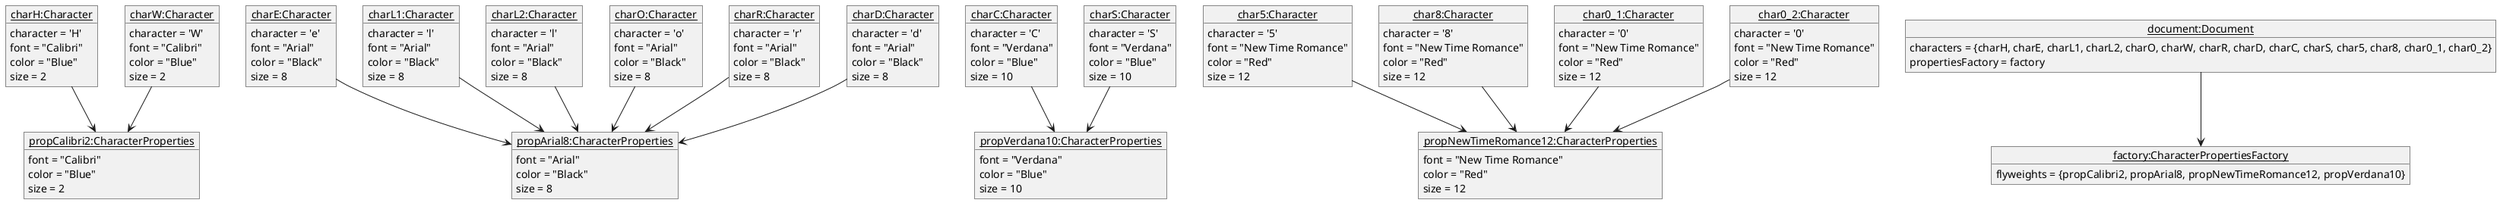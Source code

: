 @startuml

object "<u>charH:Character</u>" as ch {
    character = 'H'
    font = "Calibri"
    color = "Blue"
    size = 2
}

object "<u>charW:Character</u>" as cw {
    character = 'W'
    font = "Calibri"
    color = "Blue"
    size = 2
}

object "<u>charE:Character</u>" as ce {
    character = 'e'
    font = "Arial"
    color = "Black"
    size = 8
}

object "<u>charL1:Character</u>" as cl1 {
    character = 'l'
    font = "Arial"
    color = "Black"
    size = 8
}

object "<u>charL2:Character</u>" as cl2 {
    character = 'l'
    font = "Arial"
    color = "Black"
    size = 8
}

object "<u>charO:Character</u>" as co {
    character = 'o'
    font = "Arial"
    color = "Black"
    size = 8
}

object "<u>charR:Character</u>" as cr {
    character = 'r'
    font = "Arial"
    color = "Black"
    size = 8
}

object "<u>charD:Character</u>" as cd {
    character = 'd'
    font = "Arial"
    color = "Black"
    size = 8
}

object "<u>charC:Character</u>" as cc {
    character = 'C'
    font = "Verdana"
    color = "Blue"
    size = 10
}

object "<u>charS:Character</u>" as cs {
    character = 'S'
    font = "Verdana"
    color = "Blue"
    size = 10
}

object "<u>char5:Character</u>" as c5 {
    character = '5'
    font = "New Time Romance"
    color = "Red"
    size = 12
}

object "<u>char8:Character</u>" as c8 {
    character = '8'
    font = "New Time Romance"
    color = "Red"
    size = 12
}

object "<u>char0_1:Character</u>" as c01 {
    character = '0'
    font = "New Time Romance"
    color = "Red"
    size = 12
}

object "<u>char0_2:Character</u>" as c02 {
    character = '0'
    font = "New Time Romance"
    color = "Red"
    size = 12
}

object "<u>propCalibri2:CharacterProperties</u>" as pc2 {
    font = "Calibri"
    color = "Blue"
    size = 2
}

object "<u>propArial8:CharacterProperties</u>" as pa8 {
    font = "Arial"
    color = "Black"
    size = 8
}

object "<u>propVerdana10:CharacterProperties</u>" as pv10 {
    font = "Verdana"
    color = "Blue"
    size = 10
}

object "<u>propNewTimeRomance12:CharacterProperties</u>" as pnr12 {
    font = "New Time Romance"
    color = "Red"
    size = 12
}

object "<u>factory:CharacterPropertiesFactory</u>" as f {
    flyweights = {propCalibri2, propArial8, propNewTimeRomance12, propVerdana10}
}

object "<u>document:Document</u>" as d {
    characters = {charH, charE, charL1, charL2, charO, charW, charR, charD, charC, charS, char5, char8, char0_1, char0_2}
    propertiesFactory = factory
}

ch --> pc2
cw --> pc2
ce --> pa8
cl1 --> pa8
cl2 --> pa8
co --> pa8
cr --> pa8
cd --> pa8
cc --> pv10
cs --> pv10
c5 --> pnr12
c8 --> pnr12
c01 --> pnr12
c02 --> pnr12
d --> f

@enduml
